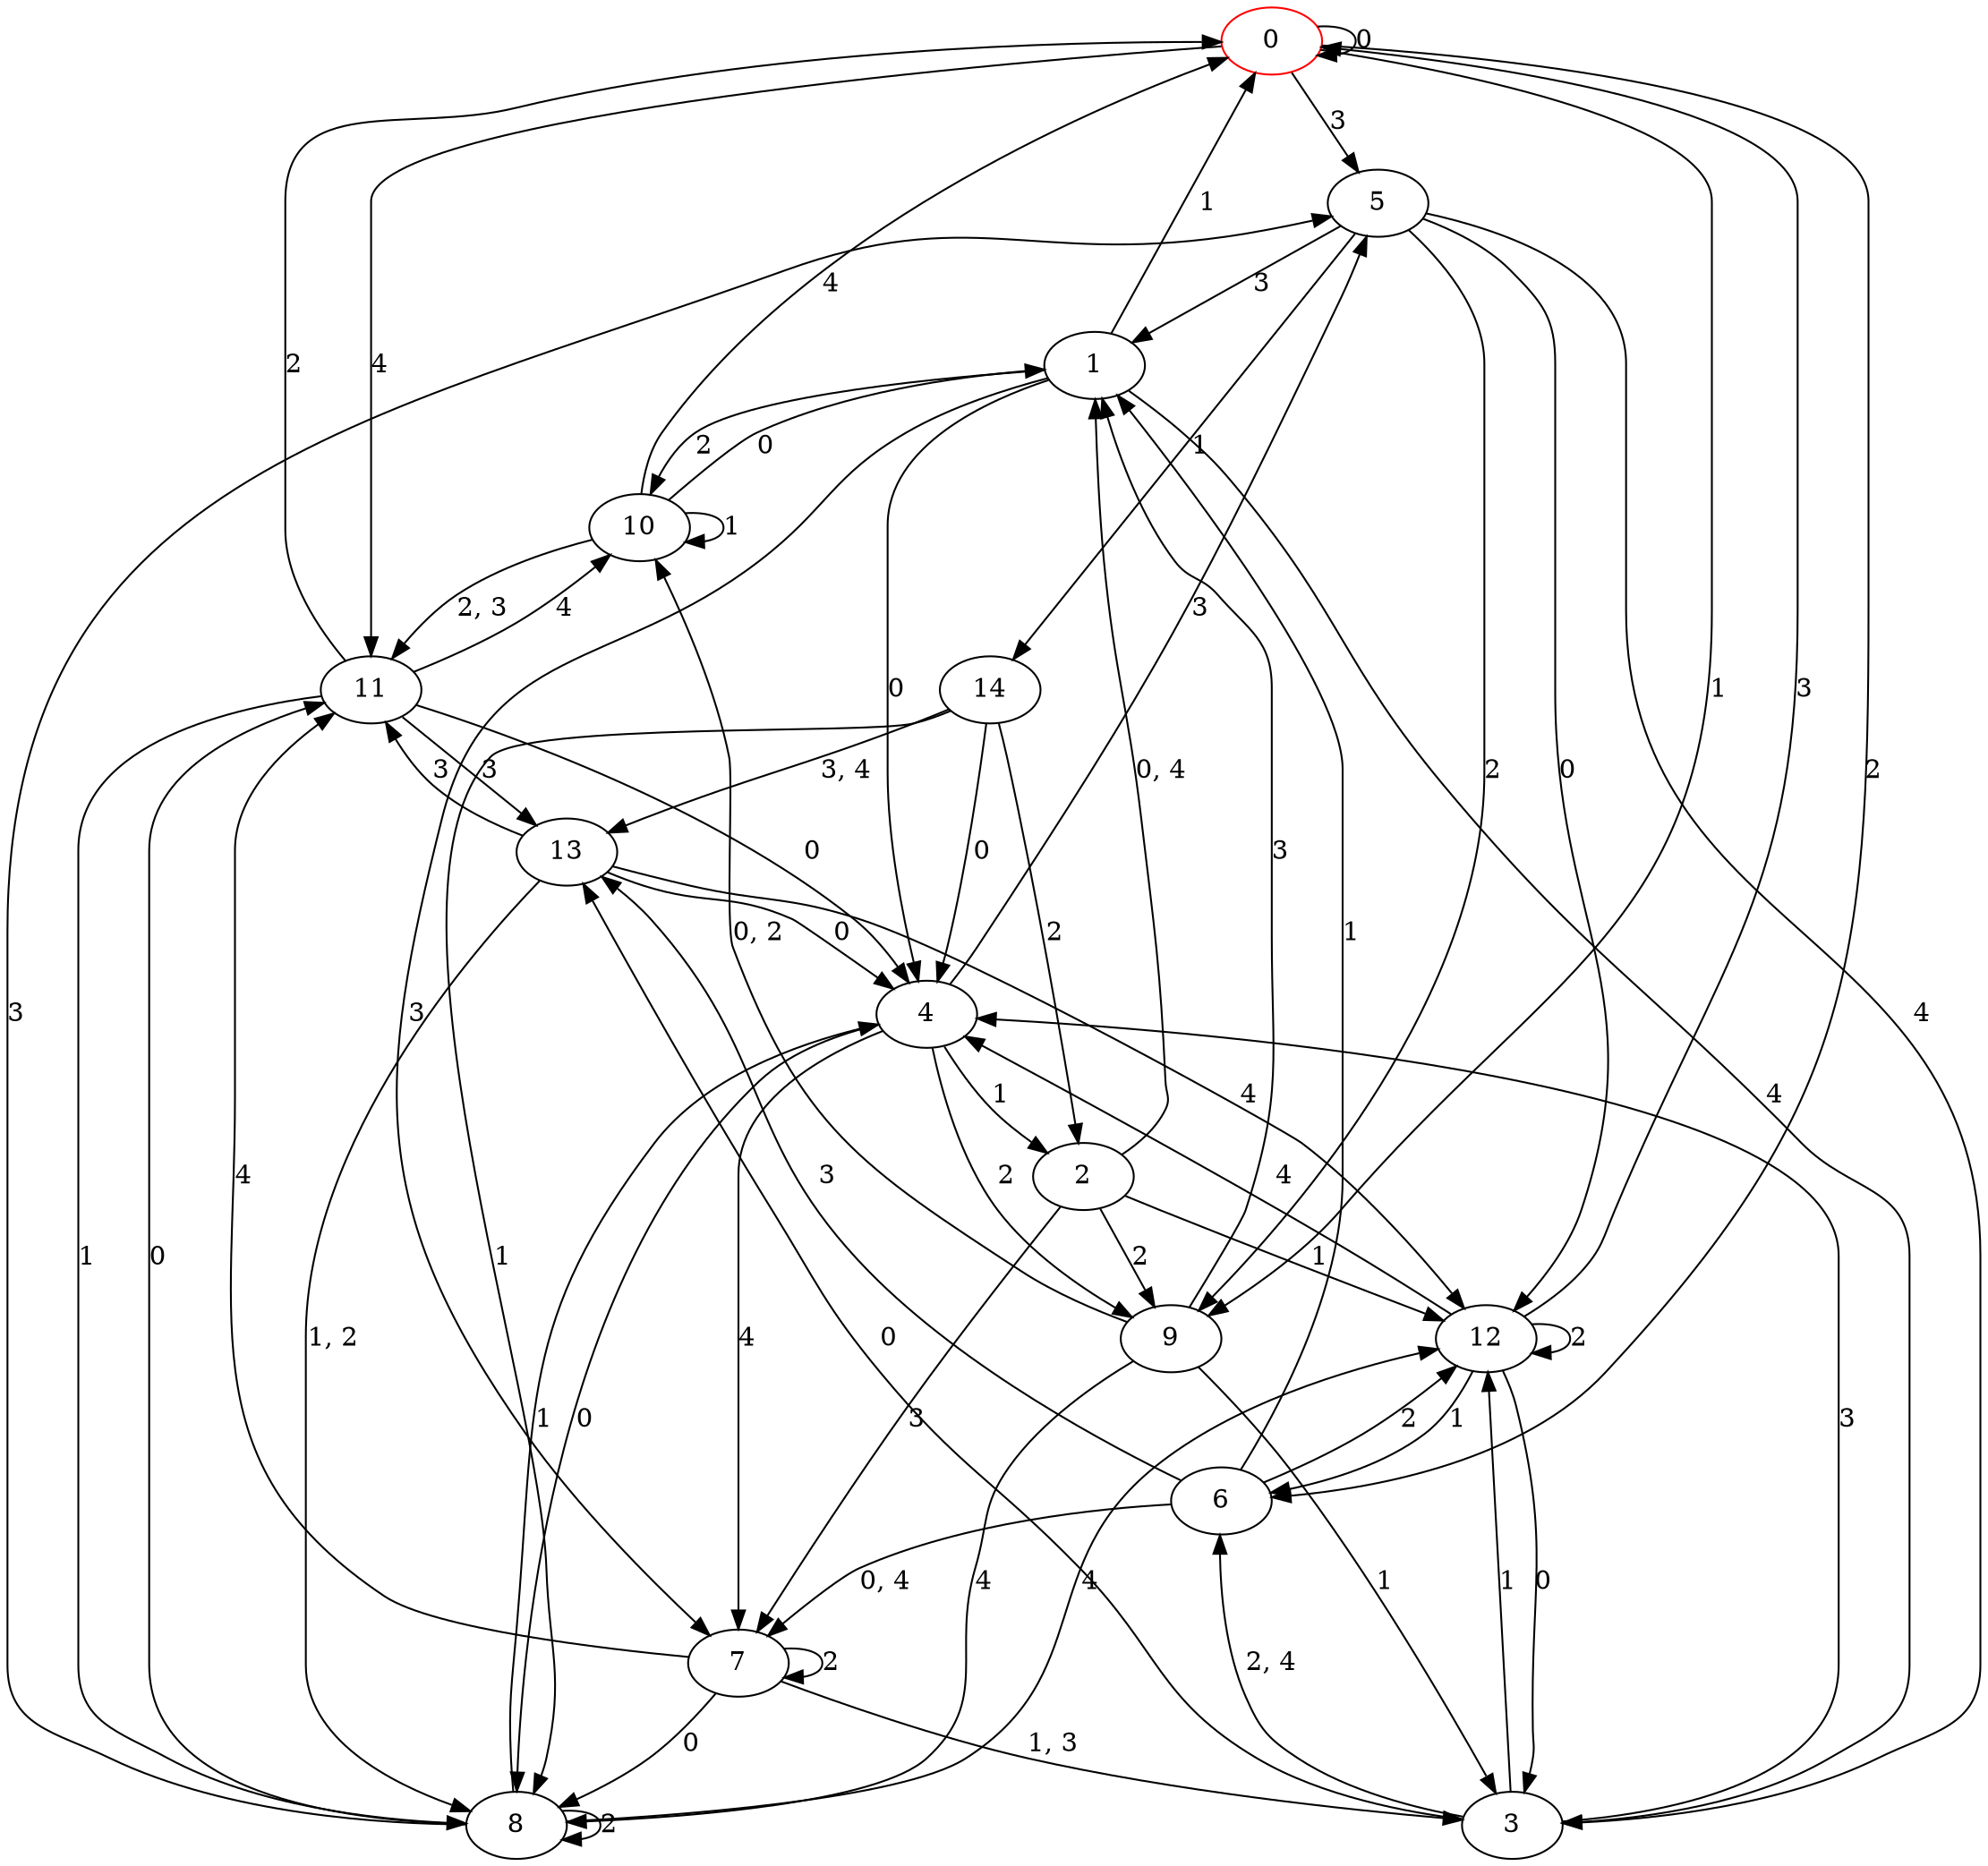 digraph g {
0 [label= "0"] [color="red"];
1 [label= "1"];
2 [label= "2"];
3 [label= "3"];
4 [label= "4"];
5 [label= "5"];
6 [label= "6"];
7 [label= "7"];
8 [label= "8"];
9 [label= "9"];
10 [label= "10"];
11 [label= "11"];
12 [label= "12"];
13 [label= "13"];
14 [label= "14"];
0 -> 0[label= "0"];
0 -> 9[label= "1"];
0 -> 6[label= "2"];
0 -> 5[label= "3"];
0 -> 11[label= "4"];
1 -> 4[label= "0"];
1 -> 0[label= "1"];
1 -> 10[label= "2"];
1 -> 7[label= "3"];
1 -> 3[label= "4"];
2 -> 12[label= "1"];
2 -> 9[label= "2"];
2 -> 7[label= "3"];
3 -> 13[label= "0"];
3 -> 12[label= "1"];
3 -> 4[label= "3"];
4 -> 8[label= "0"];
4 -> 2[label= "1"];
4 -> 9[label= "2"];
4 -> 5[label= "3"];
4 -> 7[label= "4"];
5 -> 12[label= "0"];
5 -> 14[label= "1"];
5 -> 9[label= "2"];
5 -> 1[label= "3"];
5 -> 3[label= "4"];
6 -> 1[label= "1"];
6 -> 12[label= "2"];
6 -> 13[label= "3"];
7 -> 8[label= "0"];
7 -> 7[label= "2"];
7 -> 11[label= "4"];
8 -> 11[label= "0"];
8 -> 4[label= "1"];
8 -> 8[label= "2"];
8 -> 5[label= "3"];
8 -> 12[label= "4"];
9 -> 3[label= "1"];
9 -> 1[label= "3"];
9 -> 8[label= "4"];
10 -> 1[label= "0"];
10 -> 10[label= "1"];
10 -> 0[label= "4"];
11 -> 4[label= "0"];
11 -> 8[label= "1"];
11 -> 0[label= "2"];
11 -> 13[label= "3"];
11 -> 10[label= "4"];
12 -> 3[label= "0"];
12 -> 6[label= "1"];
12 -> 12[label= "2"];
12 -> 0[label= "3"];
12 -> 4[label= "4"];
13 -> 4[label= "0"];
13 -> 11[label= "3"];
13 -> 12[label= "4"];
14 -> 4[label= "0"];
14 -> 8[label= "1"];
14 -> 2[label= "2"];
2 -> 1[label= "0, 4"];
3 -> 6[label= "2, 4"];
6 -> 7[label= "0, 4"];
7 -> 3[label= "1, 3"];
9 -> 10[label= "0, 2"];
10 -> 11[label= "2, 3"];
13 -> 8[label= "1, 2"];
14 -> 13[label= "3, 4"];
}
